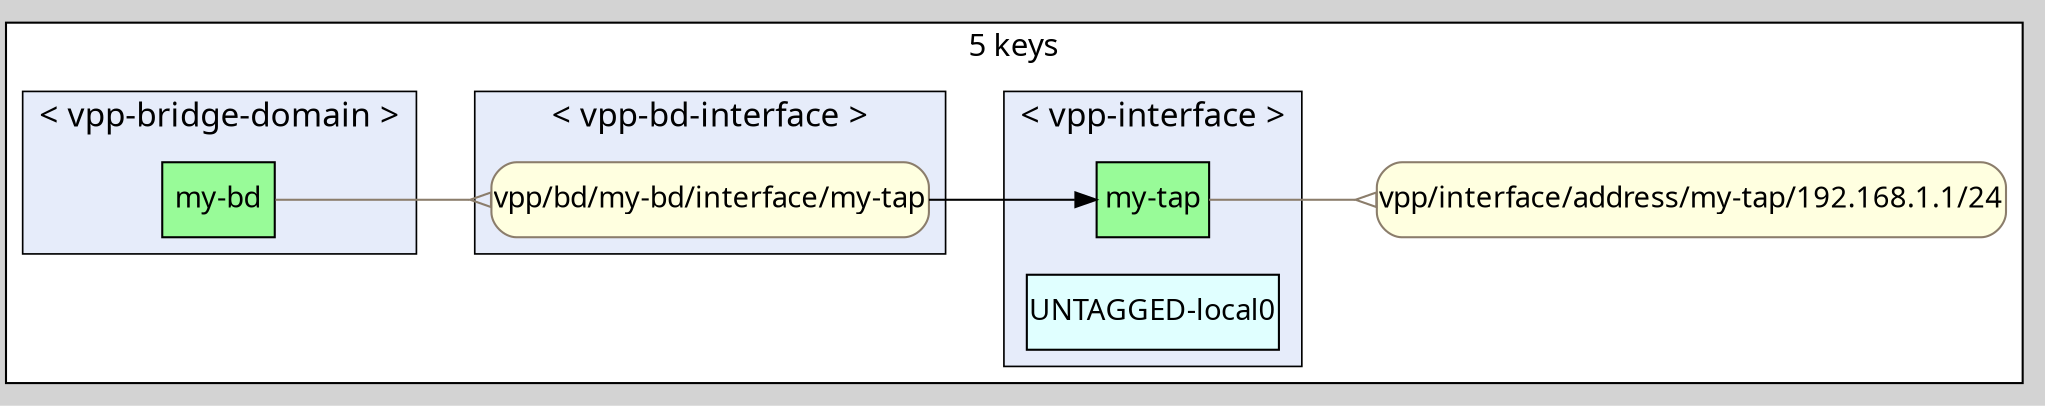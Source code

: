 digraph kvscheduler {
	ranksep=.5;
	labelloc="b";
	labeljust="c";
	fontsize="12";
	fontname="Ubuntu"; 
	rankdir="LR";
	bgcolor="lightgray";
	style="solid";
	penwidth="1";
	pad="0.04";
	nodesep="<no value>";
	ordering="out";

	node [shape="box" style="filled" fontname="Ubuntu" fillcolor="honeydew" penwidth="1.0" margin="0.03,0.0"];
	edge [minlen="1"]

		subgraph "cluster_nodes" {
			fontsize="15";
			tooltip="";
			label="5 keys";
			bgcolor="white";
			labelloc="t";
			labeljust="c";

			"vpp/interface/address/my-tap/192.168.1.1/24" [ tooltip="[CONFIGURED] vpp/interface/address/my-tap/192.168.1.1/24\n-----\n" fillcolor="LightYellow" color="bisque4" style="rounded,filled" pad="0.01" margin="0.01" href="/scheduler/key-timeline?key=vpp/interface/address/my-tap/192.168.1.1/24&amp;time=1549966053793175789" ]

				subgraph "cluster_vpp-bd-interface" {
					penwidth="0.8";
					fontsize="16";
					style="filled";
					fillcolor="#e6ecfa";
					label="< vpp-bd-interface >";

					"vpp/bd/my-bd/interface/my-tap" [ color="bisque4" style="rounded,filled" pad="0.01" margin="0.01" href="/scheduler/key-timeline?key=vpp/bd/my-bd/interface/my-tap&amp;time=1549966053793175789" label="vpp/bd/my-bd/interface/my-tap" fillcolor="LightYellow" tooltip="[CONFIGURED] vpp/bd/my-bd/interface/my-tap\n-----\nname: \"my-tap\"\n" ]

				}

			subgraph "cluster_vpp-bridge-domain" {
				penwidth="0.8";
				fontsize="16";
				style="filled";
				fillcolor="#e6ecfa";
				label="< vpp-bridge-domain >";

				"config/vpp/l2/v2/bridge-domain/my-bd" [ pad="0.01" margin="0.01" href="/scheduler/key-timeline?key=config/vpp/l2/v2/bridge-domain/my-bd&amp;time=1549966053793175789" label="my-bd" fillcolor="PaleGreen" tooltip="[CONFIGURED] config/vpp/l2/v2/bridge-domain/my-bd\n-----\nname: \"my-bd\"\nforward: true\nlearn: true\ninterfaces: <\n  name: \"my-tap\"\n>\n" ]

			}

			subgraph "cluster_vpp-interface" {
				label="< vpp-interface >";
				penwidth="0.8";
				fontsize="16";
				style="filled";
				fillcolor="#e6ecfa";

				"config/vpp/v2/interfaces/my-tap" [ pad="0.01" margin="0.01" href="/scheduler/key-timeline?key=config/vpp/v2/interfaces/my-tap&amp;time=1549966053793175789" label="my-tap" fillcolor="PaleGreen" tooltip="[CONFIGURED] config/vpp/v2/interfaces/my-tap\n-----\nname: \"my-tap\"\ntype: TAP\nenabled: true\nip_addresses: \"192.168.1.1/24\"\ntap: <\n  version: 1\n>\n" ]
					"config/vpp/v2/interfaces/UNTAGGED-local0" [ pad="0.01" margin="0.01" href="/scheduler/key-timeline?key=config/vpp/v2/interfaces/UNTAGGED-local0&amp;time=1549966053793175789" label="UNTAGGED-local0" fillcolor="LightCyan" tooltip="[OBTAINED] config/vpp/v2/interfaces/UNTAGGED-local0\n-----\nname: \"UNTAGGED-local0\"\ntype: SOFTWARE_LOOPBACK\n" ]

			}

		}

	"config/vpp/v2/interfaces/my-tap" -> "vpp/interface/address/my-tap/192.168.1.1/24" [ color="bisque4" arrowhead="invempty" ]
		"config/vpp/l2/v2/bridge-domain/my-bd" -> "vpp/bd/my-bd/interface/my-tap" [ color="bisque4" arrowhead="invempty" ]
		"vpp/bd/my-bd/interface/my-tap" -> "config/vpp/v2/interfaces/my-tap" [ tooltip="interface-exists" ]


}
